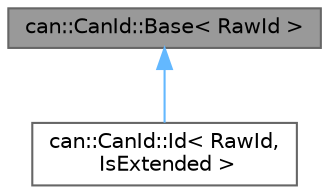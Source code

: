 digraph "can::CanId::Base&lt; RawId &gt;"
{
 // LATEX_PDF_SIZE
  bgcolor="transparent";
  edge [fontname=Helvetica,fontsize=10,labelfontname=Helvetica,labelfontsize=10];
  node [fontname=Helvetica,fontsize=10,shape=box,height=0.2,width=0.4];
  Node1 [id="Node000001",label="can::CanId::Base\< RawId \>",height=0.2,width=0.4,color="gray40", fillcolor="grey60", style="filled", fontcolor="black",tooltip=" "];
  Node1 -> Node2 [id="edge1_Node000001_Node000002",dir="back",color="steelblue1",style="solid",tooltip=" "];
  Node2 [id="Node000002",label="can::CanId::Id\< RawId,\l IsExtended \>",height=0.2,width=0.4,color="gray40", fillcolor="white", style="filled",URL="$db/d2a/structcan_1_1CanId_1_1Id.html",tooltip=" "];
}
